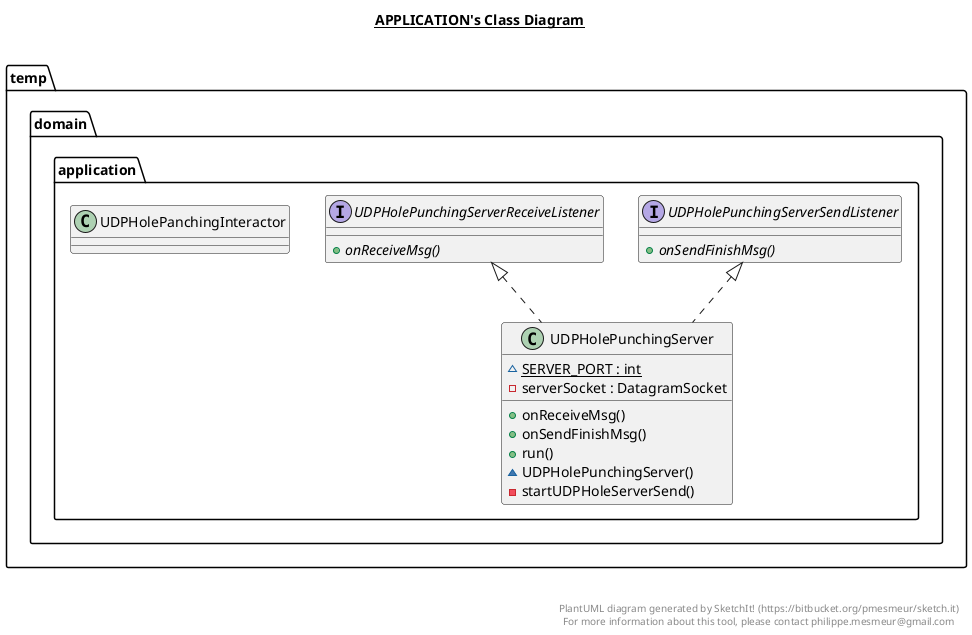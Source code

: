 @startuml

title __APPLICATION's Class Diagram__\n

  namespace temp {
    namespace domain.application {
      class temp.domain.application.UDPHolePanchingInteractor {
      }
    }
  }
  

  namespace temp {
    namespace domain.application {
      class temp.domain.application.UDPHolePunchingServer {
          {static} ~ SERVER_PORT : int
          - serverSocket : DatagramSocket
          + onReceiveMsg()
          + onSendFinishMsg()
          + run()
          ~ UDPHolePunchingServer()
          - startUDPHoleServerSend()
      }
    }
  }
  

  namespace temp {
    namespace domain.application {
      interface temp.domain.application.UDPHolePunchingServerReceiveListener {
          {abstract} + onReceiveMsg()
      }
    }
  }
  

  namespace temp {
    namespace domain.application {
      interface temp.domain.application.UDPHolePunchingServerSendListener {
          {abstract} + onSendFinishMsg()
      }
    }
  }
  

  temp.domain.application.UDPHolePunchingServer .up.|> temp.domain.application.UDPHolePunchingServerReceiveListener
  temp.domain.application.UDPHolePunchingServer .up.|> temp.domain.application.UDPHolePunchingServerSendListener


right footer


PlantUML diagram generated by SketchIt! (https://bitbucket.org/pmesmeur/sketch.it)
For more information about this tool, please contact philippe.mesmeur@gmail.com
endfooter

@enduml
